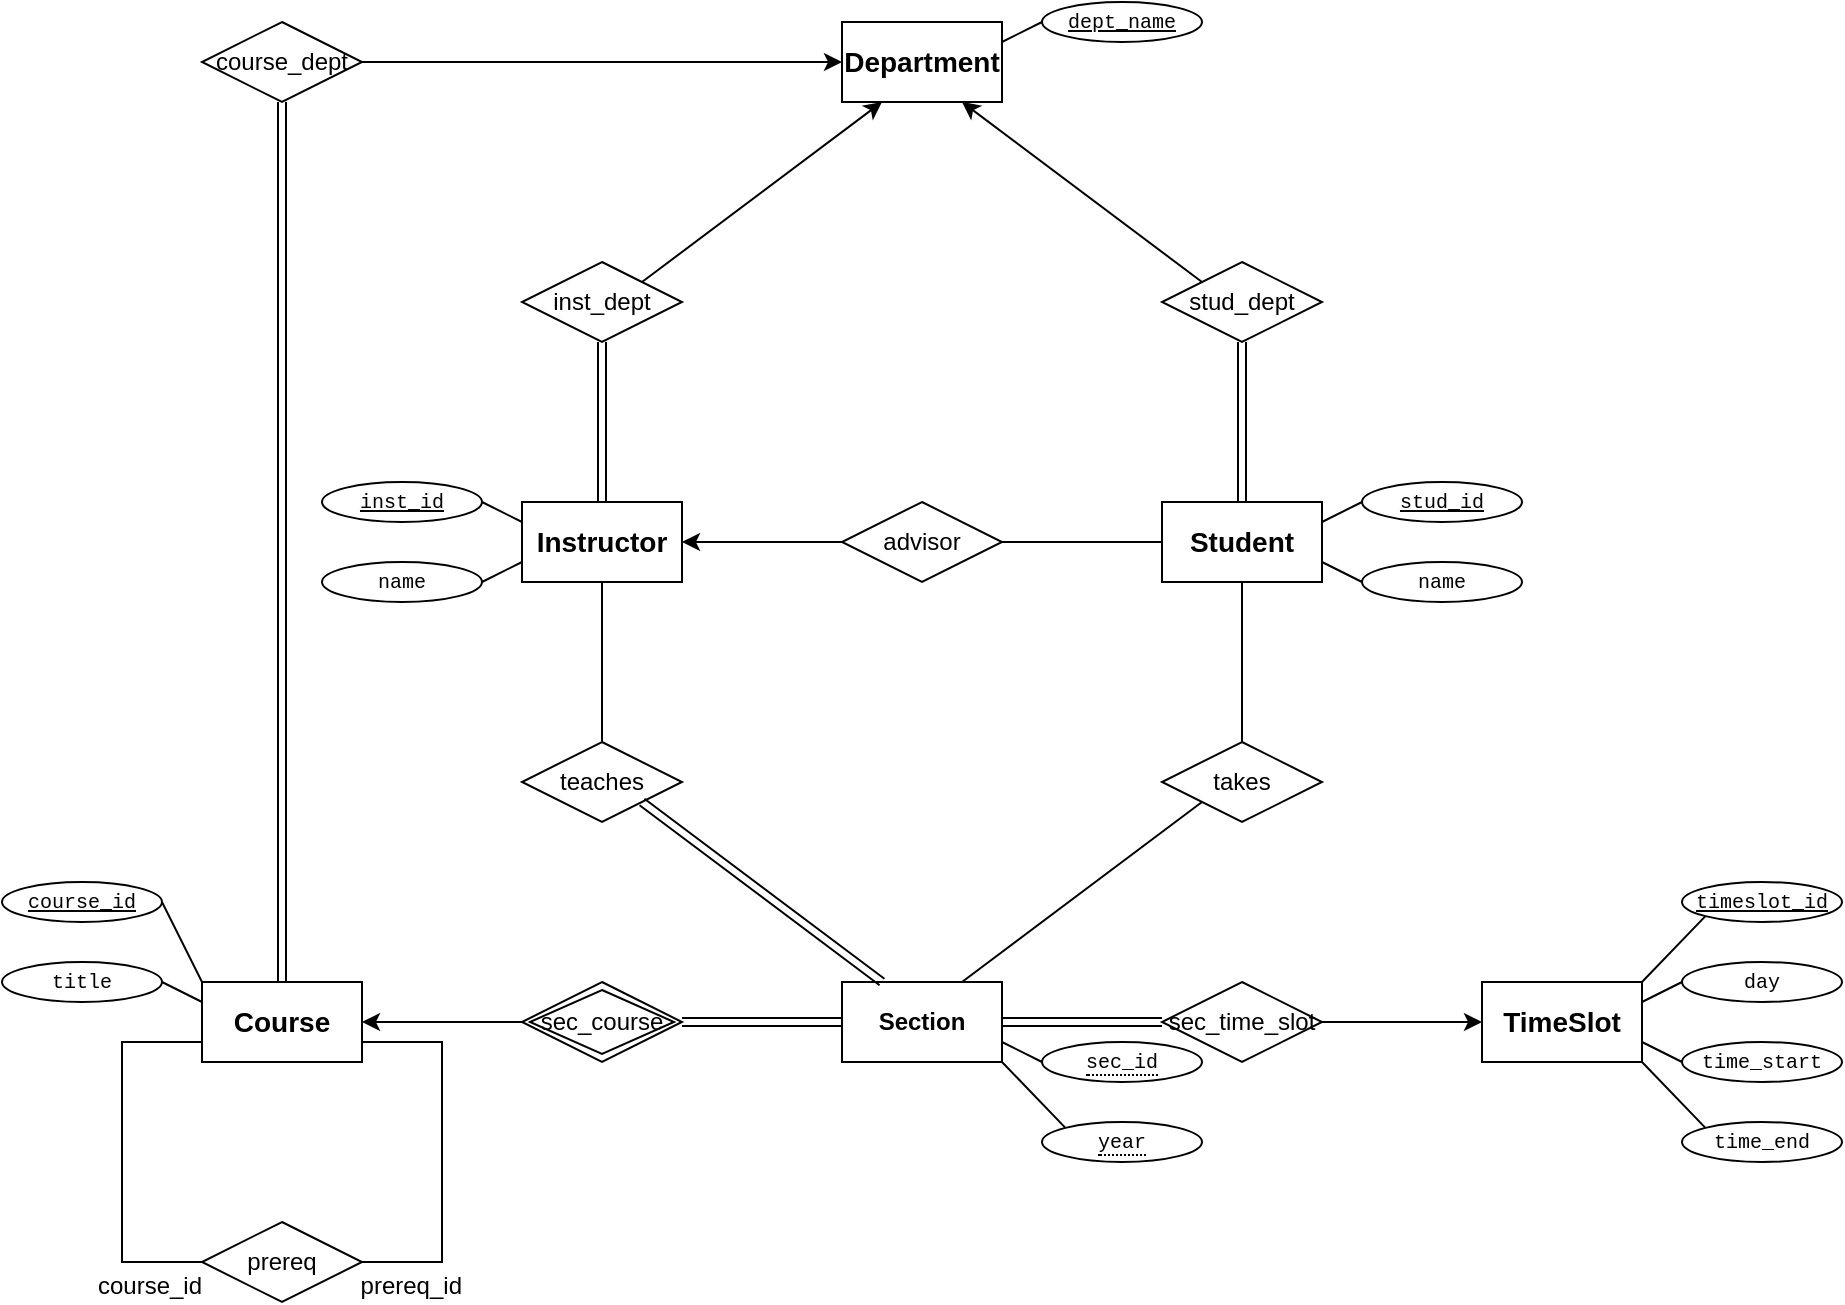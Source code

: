<mxfile version="24.2.5" type="device" pages="2">
  <diagram id="R2lEEEUBdFMjLlhIrx00" name="Original">
    <mxGraphModel dx="1184" dy="637" grid="1" gridSize="10" guides="1" tooltips="1" connect="1" arrows="1" fold="1" page="1" pageScale="1" pageWidth="1000" pageHeight="730" math="0" shadow="0" extFonts="Permanent Marker^https://fonts.googleapis.com/css?family=Permanent+Marker">
      <root>
        <mxCell id="0" />
        <mxCell id="1" parent="0" />
        <mxCell id="d3ETOoY5Va-_R8JwKo2P-16" value="&lt;span style=&quot;border-bottom: 1px dotted; font-size: 10px;&quot;&gt;sec_id&lt;/span&gt;" style="ellipse;whiteSpace=wrap;html=1;align=center;fontSize=10;fontFamily=Courier New;" parent="1" vertex="1">
          <mxGeometry x="560" y="1290" width="80" height="20" as="geometry" />
        </mxCell>
        <mxCell id="d3ETOoY5Va-_R8JwKo2P-17" value="" style="endArrow=none;html=1;rounded=0;fontSize=12;exitX=0;exitY=0.5;exitDx=0;exitDy=0;entryX=1;entryY=0.75;entryDx=0;entryDy=0;" parent="1" source="d3ETOoY5Va-_R8JwKo2P-16" target="d3ETOoY5Va-_R8JwKo2P-23" edge="1">
          <mxGeometry relative="1" as="geometry">
            <mxPoint x="570.0" y="1510" as="sourcePoint" />
            <mxPoint x="529.92" y="1210" as="targetPoint" />
          </mxGeometry>
        </mxCell>
        <mxCell id="d3ETOoY5Va-_R8JwKo2P-22" value="&lt;span style=&quot;border-bottom: 1px dotted; font-size: 10px;&quot;&gt;year&lt;/span&gt;" style="ellipse;whiteSpace=wrap;html=1;align=center;fontSize=10;fontFamily=Courier New;" parent="1" vertex="1">
          <mxGeometry x="560" y="1330" width="80" height="20" as="geometry" />
        </mxCell>
        <mxCell id="6JZpZZCuit6Vz4-aYYs6-20" style="rounded=0;orthogonalLoop=1;jettySize=auto;html=1;exitX=0.75;exitY=0;exitDx=0;exitDy=0;entryX=0;entryY=1;entryDx=0;entryDy=0;endArrow=none;endFill=0;fontSize=12;" parent="1" source="d3ETOoY5Va-_R8JwKo2P-23" target="6JZpZZCuit6Vz4-aYYs6-18" edge="1">
          <mxGeometry relative="1" as="geometry" />
        </mxCell>
        <mxCell id="d3ETOoY5Va-_R8JwKo2P-23" value="Section" style="whiteSpace=wrap;html=1;align=center;fontSize=12;fontStyle=1" parent="1" vertex="1">
          <mxGeometry x="460" y="1260" width="80" height="40" as="geometry" />
        </mxCell>
        <mxCell id="d3ETOoY5Va-_R8JwKo2P-24" value="" style="endArrow=none;html=1;rounded=0;fontSize=12;exitX=0;exitY=0;exitDx=0;exitDy=0;entryX=1;entryY=1;entryDx=0;entryDy=0;" parent="1" source="d3ETOoY5Va-_R8JwKo2P-22" target="d3ETOoY5Va-_R8JwKo2P-23" edge="1">
          <mxGeometry relative="1" as="geometry">
            <mxPoint x="570.0" y="1270" as="sourcePoint" />
            <mxPoint x="590" y="1280" as="targetPoint" />
          </mxGeometry>
        </mxCell>
        <mxCell id="d3ETOoY5Va-_R8JwKo2P-30" value="prereq" style="shape=rhombus;perimeter=rhombusPerimeter;whiteSpace=wrap;html=1;align=center;fontSize=12;" parent="1" vertex="1">
          <mxGeometry x="140" y="1380" width="80" height="40" as="geometry" />
        </mxCell>
        <mxCell id="d3ETOoY5Va-_R8JwKo2P-37" value="" style="endArrow=none;html=1;rounded=0;fontSize=12;entryX=0;entryY=0.5;entryDx=0;entryDy=0;exitX=0;exitY=0.75;exitDx=0;exitDy=0;edgeStyle=orthogonalEdgeStyle;" parent="1" target="d3ETOoY5Va-_R8JwKo2P-30" edge="1">
          <mxGeometry relative="1" as="geometry">
            <mxPoint x="140" y="1290" as="sourcePoint" />
            <mxPoint x="250" y="1230" as="targetPoint" />
            <Array as="points">
              <mxPoint x="100" y="1290" />
              <mxPoint x="100" y="1400" />
            </Array>
          </mxGeometry>
        </mxCell>
        <mxCell id="d3ETOoY5Va-_R8JwKo2P-38" value="course_id" style="resizable=0;html=1;align=right;verticalAlign=bottom;fontSize=12;" parent="d3ETOoY5Va-_R8JwKo2P-37" connectable="0" vertex="1">
          <mxGeometry x="1" relative="1" as="geometry">
            <mxPoint y="20" as="offset" />
          </mxGeometry>
        </mxCell>
        <mxCell id="d3ETOoY5Va-_R8JwKo2P-39" value="" style="endArrow=none;html=1;rounded=0;fontSize=12;entryX=1;entryY=0.5;entryDx=0;entryDy=0;exitX=1;exitY=0.75;exitDx=0;exitDy=0;edgeStyle=orthogonalEdgeStyle;" parent="1" target="d3ETOoY5Va-_R8JwKo2P-30" edge="1">
          <mxGeometry relative="1" as="geometry">
            <mxPoint x="220" y="1290" as="sourcePoint" />
            <mxPoint x="150" y="1410" as="targetPoint" />
            <Array as="points">
              <mxPoint x="260" y="1290" />
              <mxPoint x="260" y="1400" />
            </Array>
          </mxGeometry>
        </mxCell>
        <mxCell id="d3ETOoY5Va-_R8JwKo2P-40" value="prereq_id" style="resizable=0;html=1;align=right;verticalAlign=bottom;fontSize=12;" parent="d3ETOoY5Va-_R8JwKo2P-39" connectable="0" vertex="1">
          <mxGeometry x="1" relative="1" as="geometry">
            <mxPoint x="50" y="20" as="offset" />
          </mxGeometry>
        </mxCell>
        <mxCell id="6JZpZZCuit6Vz4-aYYs6-3" value="Course" style="whiteSpace=wrap;html=1;align=center;fontSize=14;fontStyle=1" parent="1" vertex="1">
          <mxGeometry x="140" y="1260" width="80" height="40" as="geometry" />
        </mxCell>
        <mxCell id="6JZpZZCuit6Vz4-aYYs6-8" style="rounded=0;orthogonalLoop=1;jettySize=auto;html=1;exitX=0;exitY=0.5;exitDx=0;exitDy=0;entryX=1;entryY=0.5;entryDx=0;entryDy=0;fontSize=12;" parent="1" source="6JZpZZCuit6Vz4-aYYs6-4" target="6JZpZZCuit6Vz4-aYYs6-3" edge="1">
          <mxGeometry relative="1" as="geometry" />
        </mxCell>
        <mxCell id="6JZpZZCuit6Vz4-aYYs6-4" value="sec_course" style="shape=rhombus;double=1;perimeter=rhombusPerimeter;whiteSpace=wrap;html=1;align=center;fontSize=12;" parent="1" vertex="1">
          <mxGeometry x="300" y="1260" width="80" height="40" as="geometry" />
        </mxCell>
        <mxCell id="6JZpZZCuit6Vz4-aYYs6-5" value="title" style="ellipse;whiteSpace=wrap;html=1;align=center;fontSize=10;fontStyle=0;fontFamily=Courier New;" parent="1" vertex="1">
          <mxGeometry x="40" y="1250" width="80" height="20" as="geometry" />
        </mxCell>
        <mxCell id="6JZpZZCuit6Vz4-aYYs6-6" value="" style="endArrow=none;html=1;rounded=0;fontSize=12;entryX=0;entryY=0;entryDx=0;entryDy=0;exitX=1;exitY=0.5;exitDx=0;exitDy=0;" parent="1" source="6JZpZZCuit6Vz4-aYYs6-35" target="6JZpZZCuit6Vz4-aYYs6-3" edge="1">
          <mxGeometry relative="1" as="geometry">
            <mxPoint x="120" y="1220" as="sourcePoint" />
            <mxPoint x="550" y="1510" as="targetPoint" />
          </mxGeometry>
        </mxCell>
        <mxCell id="6JZpZZCuit6Vz4-aYYs6-7" value="" style="endArrow=none;html=1;rounded=0;fontSize=12;exitX=1;exitY=0.5;exitDx=0;exitDy=0;entryX=0;entryY=0.25;entryDx=0;entryDy=0;" parent="1" source="6JZpZZCuit6Vz4-aYYs6-5" target="6JZpZZCuit6Vz4-aYYs6-3" edge="1">
          <mxGeometry relative="1" as="geometry">
            <mxPoint x="110" y="1270" as="sourcePoint" />
            <mxPoint x="90" y="1290" as="targetPoint" />
          </mxGeometry>
        </mxCell>
        <mxCell id="6JZpZZCuit6Vz4-aYYs6-10" value="" style="shape=link;html=1;rounded=0;entryX=0;entryY=0.5;entryDx=0;entryDy=0;exitX=1;exitY=0.5;exitDx=0;exitDy=0;fontSize=12;" parent="1" source="6JZpZZCuit6Vz4-aYYs6-4" target="d3ETOoY5Va-_R8JwKo2P-23" edge="1">
          <mxGeometry relative="1" as="geometry">
            <mxPoint x="140" y="1360" as="sourcePoint" />
            <mxPoint x="300" y="1360" as="targetPoint" />
          </mxGeometry>
        </mxCell>
        <mxCell id="6JZpZZCuit6Vz4-aYYs6-13" value="TimeSlot" style="whiteSpace=wrap;html=1;align=center;fontSize=14;fontStyle=1" parent="1" vertex="1">
          <mxGeometry x="780" y="1260" width="80" height="40" as="geometry" />
        </mxCell>
        <mxCell id="6JZpZZCuit6Vz4-aYYs6-14" style="rounded=0;orthogonalLoop=1;jettySize=auto;html=1;entryX=0;entryY=0.5;entryDx=0;entryDy=0;exitX=1;exitY=0.5;exitDx=0;exitDy=0;fontSize=12;" parent="1" source="2vopGYQ856hvf5y36CU5-1" target="6JZpZZCuit6Vz4-aYYs6-13" edge="1">
          <mxGeometry relative="1" as="geometry">
            <mxPoint x="710" y="1250" as="sourcePoint" />
            <mxPoint x="750" y="1240" as="targetPoint" />
          </mxGeometry>
        </mxCell>
        <mxCell id="6JZpZZCuit6Vz4-aYYs6-16" value="" style="shape=link;html=1;rounded=0;entryX=1;entryY=0.5;entryDx=0;entryDy=0;exitX=0;exitY=0.5;exitDx=0;exitDy=0;fontSize=12;" parent="1" source="2vopGYQ856hvf5y36CU5-1" target="d3ETOoY5Va-_R8JwKo2P-23" edge="1">
          <mxGeometry relative="1" as="geometry">
            <mxPoint x="610" y="1240" as="sourcePoint" />
            <mxPoint x="750" y="1460" as="targetPoint" />
          </mxGeometry>
        </mxCell>
        <mxCell id="6JZpZZCuit6Vz4-aYYs6-17" value="teaches" style="shape=rhombus;perimeter=rhombusPerimeter;whiteSpace=wrap;html=1;align=center;fontSize=12;" parent="1" vertex="1">
          <mxGeometry x="300" y="1140" width="80" height="40" as="geometry" />
        </mxCell>
        <mxCell id="6JZpZZCuit6Vz4-aYYs6-18" value="takes" style="shape=rhombus;perimeter=rhombusPerimeter;whiteSpace=wrap;html=1;align=center;fontSize=12;" parent="1" vertex="1">
          <mxGeometry x="620" y="1140" width="80" height="40" as="geometry" />
        </mxCell>
        <mxCell id="6JZpZZCuit6Vz4-aYYs6-19" value="" style="shape=link;html=1;rounded=0;entryX=0.25;entryY=0;entryDx=0;entryDy=0;exitX=1;exitY=1;exitDx=0;exitDy=0;fontSize=12;" parent="1" source="6JZpZZCuit6Vz4-aYYs6-17" target="d3ETOoY5Va-_R8JwKo2P-23" edge="1">
          <mxGeometry relative="1" as="geometry">
            <mxPoint x="390" y="1290" as="sourcePoint" />
            <mxPoint x="470" y="1290" as="targetPoint" />
          </mxGeometry>
        </mxCell>
        <mxCell id="6JZpZZCuit6Vz4-aYYs6-21" value="Instructor" style="whiteSpace=wrap;html=1;align=center;fontSize=14;fontStyle=1" parent="1" vertex="1">
          <mxGeometry x="300" y="1020" width="80" height="40" as="geometry" />
        </mxCell>
        <mxCell id="6JZpZZCuit6Vz4-aYYs6-22" style="rounded=0;orthogonalLoop=1;jettySize=auto;html=1;exitX=0.5;exitY=0;exitDx=0;exitDy=0;entryX=0.5;entryY=1;entryDx=0;entryDy=0;endArrow=none;endFill=0;fontSize=12;" parent="1" source="6JZpZZCuit6Vz4-aYYs6-17" target="6JZpZZCuit6Vz4-aYYs6-21" edge="1">
          <mxGeometry relative="1" as="geometry">
            <mxPoint x="530" y="1270" as="sourcePoint" />
            <mxPoint x="650" y="1180" as="targetPoint" />
          </mxGeometry>
        </mxCell>
        <mxCell id="6JZpZZCuit6Vz4-aYYs6-59" style="rounded=0;orthogonalLoop=1;jettySize=auto;html=1;exitX=0;exitY=0.5;exitDx=0;exitDy=0;entryX=1;entryY=0.5;entryDx=0;entryDy=0;endArrow=none;endFill=0;fontSize=12;" parent="1" source="6JZpZZCuit6Vz4-aYYs6-23" target="6JZpZZCuit6Vz4-aYYs6-58" edge="1">
          <mxGeometry relative="1" as="geometry" />
        </mxCell>
        <mxCell id="6JZpZZCuit6Vz4-aYYs6-23" value="Student" style="whiteSpace=wrap;html=1;align=center;fontSize=14;fontStyle=1" parent="1" vertex="1">
          <mxGeometry x="620" y="1020" width="80" height="40" as="geometry" />
        </mxCell>
        <mxCell id="6JZpZZCuit6Vz4-aYYs6-24" style="rounded=0;orthogonalLoop=1;jettySize=auto;html=1;exitX=0.5;exitY=0;exitDx=0;exitDy=0;entryX=0.5;entryY=1;entryDx=0;entryDy=0;endArrow=none;endFill=0;fontSize=12;" parent="1" source="6JZpZZCuit6Vz4-aYYs6-18" target="6JZpZZCuit6Vz4-aYYs6-23" edge="1">
          <mxGeometry relative="1" as="geometry">
            <mxPoint x="350" y="1150" as="sourcePoint" />
            <mxPoint x="350" y="1070" as="targetPoint" />
          </mxGeometry>
        </mxCell>
        <mxCell id="6JZpZZCuit6Vz4-aYYs6-30" style="rounded=0;orthogonalLoop=1;jettySize=auto;html=1;exitX=1;exitY=0;exitDx=0;exitDy=0;entryX=0.25;entryY=1;entryDx=0;entryDy=0;fontSize=12;" parent="1" source="6JZpZZCuit6Vz4-aYYs6-25" target="6JZpZZCuit6Vz4-aYYs6-29" edge="1">
          <mxGeometry relative="1" as="geometry" />
        </mxCell>
        <mxCell id="6JZpZZCuit6Vz4-aYYs6-25" value="inst_dept" style="shape=rhombus;perimeter=rhombusPerimeter;whiteSpace=wrap;html=1;align=center;fontSize=12;" parent="1" vertex="1">
          <mxGeometry x="300" y="900" width="80" height="40" as="geometry" />
        </mxCell>
        <mxCell id="6JZpZZCuit6Vz4-aYYs6-26" value="" style="shape=link;html=1;rounded=0;entryX=0.5;entryY=0;entryDx=0;entryDy=0;exitX=0.5;exitY=1;exitDx=0;exitDy=0;fontSize=12;" parent="1" source="6JZpZZCuit6Vz4-aYYs6-25" target="6JZpZZCuit6Vz4-aYYs6-21" edge="1">
          <mxGeometry relative="1" as="geometry">
            <mxPoint x="370" y="1180" as="sourcePoint" />
            <mxPoint x="490" y="1270" as="targetPoint" />
          </mxGeometry>
        </mxCell>
        <mxCell id="6JZpZZCuit6Vz4-aYYs6-31" style="rounded=0;orthogonalLoop=1;jettySize=auto;html=1;exitX=0;exitY=0;exitDx=0;exitDy=0;entryX=0.75;entryY=1;entryDx=0;entryDy=0;fontSize=12;" parent="1" source="6JZpZZCuit6Vz4-aYYs6-27" target="6JZpZZCuit6Vz4-aYYs6-29" edge="1">
          <mxGeometry relative="1" as="geometry" />
        </mxCell>
        <mxCell id="6JZpZZCuit6Vz4-aYYs6-27" value="stud_dept" style="shape=rhombus;perimeter=rhombusPerimeter;whiteSpace=wrap;html=1;align=center;fontSize=12;" parent="1" vertex="1">
          <mxGeometry x="620" y="900" width="80" height="40" as="geometry" />
        </mxCell>
        <mxCell id="6JZpZZCuit6Vz4-aYYs6-28" value="" style="shape=link;html=1;rounded=0;entryX=0.5;entryY=0;entryDx=0;entryDy=0;exitX=0.5;exitY=1;exitDx=0;exitDy=0;fontSize=12;" parent="1" source="6JZpZZCuit6Vz4-aYYs6-27" target="6JZpZZCuit6Vz4-aYYs6-23" edge="1">
          <mxGeometry relative="1" as="geometry">
            <mxPoint x="350" y="950" as="sourcePoint" />
            <mxPoint x="350" y="1030" as="targetPoint" />
          </mxGeometry>
        </mxCell>
        <mxCell id="6JZpZZCuit6Vz4-aYYs6-29" value="Department" style="whiteSpace=wrap;html=1;align=center;fontSize=14;fontStyle=1" parent="1" vertex="1">
          <mxGeometry x="460" y="780" width="80" height="40" as="geometry" />
        </mxCell>
        <mxCell id="6JZpZZCuit6Vz4-aYYs6-33" style="rounded=0;orthogonalLoop=1;jettySize=auto;html=1;exitX=1;exitY=0.5;exitDx=0;exitDy=0;entryX=0;entryY=0.5;entryDx=0;entryDy=0;fontSize=12;" parent="1" source="6JZpZZCuit6Vz4-aYYs6-32" target="6JZpZZCuit6Vz4-aYYs6-29" edge="1">
          <mxGeometry relative="1" as="geometry" />
        </mxCell>
        <mxCell id="6JZpZZCuit6Vz4-aYYs6-32" value="course_dept" style="shape=rhombus;perimeter=rhombusPerimeter;whiteSpace=wrap;html=1;align=center;fontSize=12;" parent="1" vertex="1">
          <mxGeometry x="140" y="780" width="80" height="40" as="geometry" />
        </mxCell>
        <mxCell id="6JZpZZCuit6Vz4-aYYs6-34" value="" style="shape=link;html=1;rounded=0;entryX=0.5;entryY=0;entryDx=0;entryDy=0;exitX=0.5;exitY=1;exitDx=0;exitDy=0;fontSize=12;" parent="1" source="6JZpZZCuit6Vz4-aYYs6-32" target="6JZpZZCuit6Vz4-aYYs6-3" edge="1">
          <mxGeometry relative="1" as="geometry">
            <mxPoint x="350" y="950" as="sourcePoint" />
            <mxPoint x="350" y="1030" as="targetPoint" />
          </mxGeometry>
        </mxCell>
        <mxCell id="6JZpZZCuit6Vz4-aYYs6-35" value="course_id" style="ellipse;whiteSpace=wrap;html=1;align=center;fontStyle=4;fontSize=10;fontFamily=Courier New;" parent="1" vertex="1">
          <mxGeometry x="40" y="1210" width="80" height="20" as="geometry" />
        </mxCell>
        <mxCell id="6JZpZZCuit6Vz4-aYYs6-36" value="dept_name" style="ellipse;whiteSpace=wrap;html=1;align=center;fontStyle=4;fontSize=10;fontFamily=Courier New;" parent="1" vertex="1">
          <mxGeometry x="560" y="770" width="80" height="20" as="geometry" />
        </mxCell>
        <mxCell id="6JZpZZCuit6Vz4-aYYs6-38" value="" style="endArrow=none;html=1;rounded=0;fontSize=12;exitX=0;exitY=0.5;exitDx=0;exitDy=0;entryX=1;entryY=0.25;entryDx=0;entryDy=0;" parent="1" source="6JZpZZCuit6Vz4-aYYs6-36" target="6JZpZZCuit6Vz4-aYYs6-29" edge="1">
          <mxGeometry relative="1" as="geometry">
            <mxPoint x="439" y="1343" as="sourcePoint" />
            <mxPoint x="470" y="1310" as="targetPoint" />
          </mxGeometry>
        </mxCell>
        <mxCell id="6JZpZZCuit6Vz4-aYYs6-39" value="inst_id" style="ellipse;whiteSpace=wrap;html=1;align=center;fontStyle=4;fontSize=10;fontFamily=Courier New;" parent="1" vertex="1">
          <mxGeometry x="200" y="1010" width="80" height="20" as="geometry" />
        </mxCell>
        <mxCell id="6JZpZZCuit6Vz4-aYYs6-40" value="" style="endArrow=none;html=1;rounded=0;fontSize=12;exitX=1;exitY=0.5;exitDx=0;exitDy=0;entryX=0;entryY=0.25;entryDx=0;entryDy=0;" parent="1" source="6JZpZZCuit6Vz4-aYYs6-39" target="6JZpZZCuit6Vz4-aYYs6-21" edge="1">
          <mxGeometry relative="1" as="geometry">
            <mxPoint x="570" y="790" as="sourcePoint" />
            <mxPoint x="550" y="800" as="targetPoint" />
          </mxGeometry>
        </mxCell>
        <mxCell id="6JZpZZCuit6Vz4-aYYs6-41" value="stud_id" style="ellipse;whiteSpace=wrap;html=1;align=center;fontStyle=4;fontSize=10;fontFamily=Courier New;" parent="1" vertex="1">
          <mxGeometry x="720" y="1010" width="80" height="20" as="geometry" />
        </mxCell>
        <mxCell id="6JZpZZCuit6Vz4-aYYs6-42" value="" style="endArrow=none;html=1;rounded=0;fontSize=12;exitX=0;exitY=0.5;exitDx=0;exitDy=0;entryX=1;entryY=0.25;entryDx=0;entryDy=0;" parent="1" source="6JZpZZCuit6Vz4-aYYs6-41" target="6JZpZZCuit6Vz4-aYYs6-23" edge="1">
          <mxGeometry relative="1" as="geometry">
            <mxPoint x="890" y="790" as="sourcePoint" />
            <mxPoint x="720" y="1060" as="targetPoint" />
          </mxGeometry>
        </mxCell>
        <mxCell id="6JZpZZCuit6Vz4-aYYs6-43" value="name" style="ellipse;whiteSpace=wrap;html=1;align=center;fontSize=10;fontStyle=0;fontFamily=Courier New;" parent="1" vertex="1">
          <mxGeometry x="200" y="1050" width="80" height="20" as="geometry" />
        </mxCell>
        <mxCell id="6JZpZZCuit6Vz4-aYYs6-44" value="" style="endArrow=none;html=1;rounded=0;fontSize=12;exitX=1;exitY=0.5;exitDx=0;exitDy=0;entryX=0;entryY=0.75;entryDx=0;entryDy=0;" parent="1" source="6JZpZZCuit6Vz4-aYYs6-43" target="6JZpZZCuit6Vz4-aYYs6-21" edge="1">
          <mxGeometry relative="1" as="geometry">
            <mxPoint x="410" y="1030" as="sourcePoint" />
            <mxPoint x="390" y="1040" as="targetPoint" />
          </mxGeometry>
        </mxCell>
        <mxCell id="6JZpZZCuit6Vz4-aYYs6-45" value="name" style="ellipse;whiteSpace=wrap;html=1;align=center;fontSize=10;fontStyle=0;fontFamily=Courier New;" parent="1" vertex="1">
          <mxGeometry x="720" y="1050" width="80" height="20" as="geometry" />
        </mxCell>
        <mxCell id="6JZpZZCuit6Vz4-aYYs6-46" value="" style="endArrow=none;html=1;rounded=0;fontSize=12;exitX=0;exitY=0.5;exitDx=0;exitDy=0;entryX=1;entryY=0.75;entryDx=0;entryDy=0;" parent="1" source="6JZpZZCuit6Vz4-aYYs6-45" target="6JZpZZCuit6Vz4-aYYs6-23" edge="1">
          <mxGeometry relative="1" as="geometry">
            <mxPoint x="730" y="1030" as="sourcePoint" />
            <mxPoint x="720" y="1040" as="targetPoint" />
          </mxGeometry>
        </mxCell>
        <mxCell id="6JZpZZCuit6Vz4-aYYs6-47" value="timeslot_id" style="ellipse;whiteSpace=wrap;html=1;align=center;fontStyle=4;fontSize=10;fontFamily=Courier New;" parent="1" vertex="1">
          <mxGeometry x="880" y="1210" width="80" height="20" as="geometry" />
        </mxCell>
        <mxCell id="6JZpZZCuit6Vz4-aYYs6-48" value="day" style="ellipse;whiteSpace=wrap;html=1;align=center;fontSize=10;fontStyle=0;fontFamily=Courier New;" parent="1" vertex="1">
          <mxGeometry x="880" y="1250" width="80" height="20" as="geometry" />
        </mxCell>
        <mxCell id="6JZpZZCuit6Vz4-aYYs6-49" value="time_start" style="ellipse;whiteSpace=wrap;html=1;align=center;fontSize=10;fontStyle=0;fontFamily=Courier New;" parent="1" vertex="1">
          <mxGeometry x="880" y="1290" width="80" height="20" as="geometry" />
        </mxCell>
        <mxCell id="6JZpZZCuit6Vz4-aYYs6-50" value="time_end" style="ellipse;whiteSpace=wrap;html=1;align=center;fontSize=10;fontStyle=0;fontFamily=Courier New;" parent="1" vertex="1">
          <mxGeometry x="880" y="1330" width="80" height="20" as="geometry" />
        </mxCell>
        <mxCell id="6JZpZZCuit6Vz4-aYYs6-51" value="" style="endArrow=none;html=1;rounded=0;fontSize=12;exitX=0;exitY=1;exitDx=0;exitDy=0;entryX=1;entryY=0;entryDx=0;entryDy=0;" parent="1" source="6JZpZZCuit6Vz4-aYYs6-47" target="6JZpZZCuit6Vz4-aYYs6-13" edge="1">
          <mxGeometry relative="1" as="geometry">
            <mxPoint x="581" y="1343" as="sourcePoint" />
            <mxPoint x="550" y="1310" as="targetPoint" />
          </mxGeometry>
        </mxCell>
        <mxCell id="6JZpZZCuit6Vz4-aYYs6-52" value="" style="endArrow=none;html=1;rounded=0;fontSize=12;exitX=0;exitY=0.5;exitDx=0;exitDy=0;entryX=1;entryY=0.25;entryDx=0;entryDy=0;" parent="1" source="6JZpZZCuit6Vz4-aYYs6-48" target="6JZpZZCuit6Vz4-aYYs6-13" edge="1">
          <mxGeometry relative="1" as="geometry">
            <mxPoint x="901" y="1237" as="sourcePoint" />
            <mxPoint x="870" y="1270" as="targetPoint" />
          </mxGeometry>
        </mxCell>
        <mxCell id="6JZpZZCuit6Vz4-aYYs6-53" value="" style="endArrow=none;html=1;rounded=0;fontSize=12;exitX=0;exitY=0.5;exitDx=0;exitDy=0;entryX=1;entryY=0.75;entryDx=0;entryDy=0;" parent="1" source="6JZpZZCuit6Vz4-aYYs6-49" target="6JZpZZCuit6Vz4-aYYs6-13" edge="1">
          <mxGeometry relative="1" as="geometry">
            <mxPoint x="890" y="1270" as="sourcePoint" />
            <mxPoint x="870" y="1280" as="targetPoint" />
          </mxGeometry>
        </mxCell>
        <mxCell id="6JZpZZCuit6Vz4-aYYs6-54" value="" style="endArrow=none;html=1;rounded=0;fontSize=12;exitX=0;exitY=0;exitDx=0;exitDy=0;entryX=1;entryY=1;entryDx=0;entryDy=0;" parent="1" source="6JZpZZCuit6Vz4-aYYs6-50" target="6JZpZZCuit6Vz4-aYYs6-13" edge="1">
          <mxGeometry relative="1" as="geometry">
            <mxPoint x="890" y="1310" as="sourcePoint" />
            <mxPoint x="870" y="1300" as="targetPoint" />
          </mxGeometry>
        </mxCell>
        <mxCell id="6JZpZZCuit6Vz4-aYYs6-60" style="edgeStyle=orthogonalEdgeStyle;rounded=0;orthogonalLoop=1;jettySize=auto;html=1;exitX=0;exitY=0.5;exitDx=0;exitDy=0;entryX=1;entryY=0.5;entryDx=0;entryDy=0;fontSize=12;" parent="1" source="6JZpZZCuit6Vz4-aYYs6-58" target="6JZpZZCuit6Vz4-aYYs6-21" edge="1">
          <mxGeometry relative="1" as="geometry" />
        </mxCell>
        <mxCell id="6JZpZZCuit6Vz4-aYYs6-58" value="advisor" style="shape=rhombus;perimeter=rhombusPerimeter;whiteSpace=wrap;html=1;align=center;fontSize=12;" parent="1" vertex="1">
          <mxGeometry x="460" y="1020" width="80" height="40" as="geometry" />
        </mxCell>
        <mxCell id="2vopGYQ856hvf5y36CU5-1" value="sec_time_slot" style="shape=rhombus;perimeter=rhombusPerimeter;whiteSpace=wrap;html=1;align=center;fontSize=12;" parent="1" vertex="1">
          <mxGeometry x="620" y="1260" width="80" height="40" as="geometry" />
        </mxCell>
      </root>
    </mxGraphModel>
  </diagram>
  <diagram name="Modified" id="MTP-_TF93wikmBIvPL7g">
    <mxGraphModel dx="1006" dy="542" grid="1" gridSize="10" guides="1" tooltips="1" connect="1" arrows="1" fold="1" page="1" pageScale="1" pageWidth="1000" pageHeight="620" math="0" shadow="0" extFonts="Permanent Marker^https://fonts.googleapis.com/css?family=Permanent+Marker">
      <root>
        <mxCell id="PxqBR-X3w9MYEokS6mY7-0" />
        <mxCell id="PxqBR-X3w9MYEokS6mY7-1" parent="PxqBR-X3w9MYEokS6mY7-0" />
        <mxCell id="PxqBR-X3w9MYEokS6mY7-5" style="rounded=0;orthogonalLoop=1;jettySize=auto;html=1;exitX=0.5;exitY=0;exitDx=0;exitDy=0;entryX=0.5;entryY=1;entryDx=0;entryDy=0;endArrow=none;endFill=0;fontSize=12;" parent="PxqBR-X3w9MYEokS6mY7-1" source="PxqBR-X3w9MYEokS6mY7-13" edge="1">
          <mxGeometry relative="1" as="geometry">
            <mxPoint x="530" y="910" as="sourcePoint" />
            <mxPoint x="500" y="830" as="targetPoint" />
          </mxGeometry>
        </mxCell>
        <mxCell id="PxqBR-X3w9MYEokS6mY7-13" value="Course" style="whiteSpace=wrap;html=1;align=center;fontSize=14;fontStyle=1" parent="PxqBR-X3w9MYEokS6mY7-1" vertex="1">
          <mxGeometry x="460" y="910" width="80" height="40" as="geometry" />
        </mxCell>
        <mxCell id="PxqBR-X3w9MYEokS6mY7-17" value="" style="endArrow=none;html=1;rounded=0;fontSize=12;exitX=1;exitY=0.5;exitDx=0;exitDy=0;entryX=0;entryY=0.75;entryDx=0;entryDy=0;" parent="PxqBR-X3w9MYEokS6mY7-1" source="PxqBR-X3w9MYEokS6mY7-41" target="PxqBR-X3w9MYEokS6mY7-13" edge="1">
          <mxGeometry relative="1" as="geometry">
            <mxPoint x="130" y="870" as="sourcePoint" />
            <mxPoint x="430" y="930" as="targetPoint" />
          </mxGeometry>
        </mxCell>
        <mxCell id="PxqBR-X3w9MYEokS6mY7-18" value="" style="endArrow=none;html=1;rounded=0;fontSize=12;exitX=1;exitY=0;exitDx=0;exitDy=0;entryX=0;entryY=1;entryDx=0;entryDy=0;" parent="PxqBR-X3w9MYEokS6mY7-1" source="HmsUcj25OPBLy6b24P5d-0" target="PxqBR-X3w9MYEokS6mY7-13" edge="1">
          <mxGeometry relative="1" as="geometry">
            <mxPoint x="428.284" y="982.929" as="sourcePoint" />
            <mxPoint x="100" y="940" as="targetPoint" />
          </mxGeometry>
        </mxCell>
        <mxCell id="PxqBR-X3w9MYEokS6mY7-20" value="TimeSlot" style="whiteSpace=wrap;html=1;align=center;fontSize=14;fontStyle=1" parent="PxqBR-X3w9MYEokS6mY7-1" vertex="1">
          <mxGeometry x="780" y="910" width="80" height="40" as="geometry" />
        </mxCell>
        <mxCell id="PxqBR-X3w9MYEokS6mY7-21" style="rounded=0;orthogonalLoop=1;jettySize=auto;html=1;entryX=0;entryY=0.5;entryDx=0;entryDy=0;exitX=1;exitY=0.5;exitDx=0;exitDy=0;fontSize=12;" parent="PxqBR-X3w9MYEokS6mY7-1" source="PxqBR-X3w9MYEokS6mY7-62" target="PxqBR-X3w9MYEokS6mY7-20" edge="1">
          <mxGeometry relative="1" as="geometry">
            <mxPoint x="720" y="900" as="sourcePoint" />
            <mxPoint x="760" y="890" as="targetPoint" />
          </mxGeometry>
        </mxCell>
        <mxCell id="PxqBR-X3w9MYEokS6mY7-26" value="Convenor" style="whiteSpace=wrap;html=1;align=center;fontSize=14;fontStyle=1" parent="PxqBR-X3w9MYEokS6mY7-1" vertex="1">
          <mxGeometry x="460" y="1150" width="80" height="40" as="geometry" />
        </mxCell>
        <mxCell id="PxqBR-X3w9MYEokS6mY7-28" style="rounded=0;orthogonalLoop=1;jettySize=auto;html=1;exitX=0.5;exitY=1;exitDx=0;exitDy=0;entryX=0.5;entryY=0;entryDx=0;entryDy=0;endArrow=none;endFill=0;fontSize=12;" parent="PxqBR-X3w9MYEokS6mY7-1" source="PxqBR-X3w9MYEokS6mY7-13" target="PxqBR-X3w9MYEokS6mY7-61" edge="1">
          <mxGeometry relative="1" as="geometry" />
        </mxCell>
        <mxCell id="PxqBR-X3w9MYEokS6mY7-29" value="Student" style="whiteSpace=wrap;html=1;align=center;fontSize=14;fontStyle=1" parent="PxqBR-X3w9MYEokS6mY7-1" vertex="1">
          <mxGeometry x="460" y="670" width="80" height="40" as="geometry" />
        </mxCell>
        <mxCell id="PxqBR-X3w9MYEokS6mY7-30" style="rounded=0;orthogonalLoop=1;jettySize=auto;html=1;exitX=0.5;exitY=0;exitDx=0;exitDy=0;entryX=0.5;entryY=1;entryDx=0;entryDy=0;endArrow=none;endFill=0;fontSize=12;" parent="PxqBR-X3w9MYEokS6mY7-1" target="PxqBR-X3w9MYEokS6mY7-29" edge="1">
          <mxGeometry relative="1" as="geometry">
            <mxPoint x="500" y="790" as="sourcePoint" />
            <mxPoint x="190" y="720" as="targetPoint" />
          </mxGeometry>
        </mxCell>
        <mxCell id="PxqBR-X3w9MYEokS6mY7-34" style="rounded=0;orthogonalLoop=1;jettySize=auto;html=1;exitX=0.5;exitY=1;exitDx=0;exitDy=0;entryX=0.5;entryY=0;entryDx=0;entryDy=0;fontSize=12;" parent="PxqBR-X3w9MYEokS6mY7-1" source="PxqBR-X3w9MYEokS6mY7-35" target="PxqBR-X3w9MYEokS6mY7-37" edge="1">
          <mxGeometry relative="1" as="geometry" />
        </mxCell>
        <mxCell id="PxqBR-X3w9MYEokS6mY7-35" value="Majors" style="shape=rhombus;perimeter=rhombusPerimeter;whiteSpace=wrap;html=1;align=center;fontSize=12;" parent="PxqBR-X3w9MYEokS6mY7-1" vertex="1">
          <mxGeometry x="140" y="670" width="80" height="40" as="geometry" />
        </mxCell>
        <mxCell id="PxqBR-X3w9MYEokS6mY7-36" value="" style="shape=link;html=1;rounded=0;exitX=1;exitY=0.5;exitDx=0;exitDy=0;entryX=0;entryY=0.5;entryDx=0;entryDy=0;fontSize=12;" parent="PxqBR-X3w9MYEokS6mY7-1" source="PxqBR-X3w9MYEokS6mY7-35" target="PxqBR-X3w9MYEokS6mY7-29" edge="1">
          <mxGeometry relative="1" as="geometry">
            <mxPoint x="190" y="600" as="sourcePoint" />
            <mxPoint x="500" y="630" as="targetPoint" />
          </mxGeometry>
        </mxCell>
        <mxCell id="PxqBR-X3w9MYEokS6mY7-37" value="Department" style="whiteSpace=wrap;html=1;align=center;fontSize=14;fontStyle=1" parent="PxqBR-X3w9MYEokS6mY7-1" vertex="1">
          <mxGeometry x="140" y="910" width="80" height="40" as="geometry" />
        </mxCell>
        <mxCell id="PxqBR-X3w9MYEokS6mY7-38" style="rounded=0;orthogonalLoop=1;jettySize=auto;html=1;exitX=0;exitY=0.5;exitDx=0;exitDy=0;entryX=1;entryY=0.5;entryDx=0;entryDy=0;fontSize=12;" parent="PxqBR-X3w9MYEokS6mY7-1" source="PxqBR-X3w9MYEokS6mY7-39" target="PxqBR-X3w9MYEokS6mY7-37" edge="1">
          <mxGeometry relative="1" as="geometry" />
        </mxCell>
        <mxCell id="PxqBR-X3w9MYEokS6mY7-39" value="Managed" style="shape=rhombus;perimeter=rhombusPerimeter;whiteSpace=wrap;html=1;align=center;fontSize=12;" parent="PxqBR-X3w9MYEokS6mY7-1" vertex="1">
          <mxGeometry x="300" y="910" width="80" height="40" as="geometry" />
        </mxCell>
        <mxCell id="PxqBR-X3w9MYEokS6mY7-40" value="" style="shape=link;html=1;rounded=0;entryX=0;entryY=0.5;entryDx=0;entryDy=0;exitX=1;exitY=0.5;exitDx=0;exitDy=0;fontSize=12;" parent="PxqBR-X3w9MYEokS6mY7-1" source="PxqBR-X3w9MYEokS6mY7-39" target="PxqBR-X3w9MYEokS6mY7-13" edge="1">
          <mxGeometry relative="1" as="geometry">
            <mxPoint x="360" y="600" as="sourcePoint" />
            <mxPoint x="360" y="680" as="targetPoint" />
          </mxGeometry>
        </mxCell>
        <mxCell id="PxqBR-X3w9MYEokS6mY7-41" value="course_id" style="ellipse;whiteSpace=wrap;html=1;align=center;fontStyle=4;fontSize=10;fontFamily=Courier New;" parent="PxqBR-X3w9MYEokS6mY7-1" vertex="1">
          <mxGeometry x="360" y="940" width="80" height="20" as="geometry" />
        </mxCell>
        <mxCell id="PxqBR-X3w9MYEokS6mY7-42" value="dept_name" style="ellipse;whiteSpace=wrap;html=1;align=center;fontStyle=4;fontSize=10;fontFamily=Courier New;" parent="PxqBR-X3w9MYEokS6mY7-1" vertex="1">
          <mxGeometry x="40" y="940" width="80" height="20" as="geometry" />
        </mxCell>
        <mxCell id="PxqBR-X3w9MYEokS6mY7-43" value="" style="endArrow=none;html=1;rounded=0;fontSize=12;exitX=1;exitY=0.5;exitDx=0;exitDy=0;entryX=0;entryY=0.75;entryDx=0;entryDy=0;" parent="PxqBR-X3w9MYEokS6mY7-1" source="PxqBR-X3w9MYEokS6mY7-42" target="PxqBR-X3w9MYEokS6mY7-37" edge="1">
          <mxGeometry relative="1" as="geometry">
            <mxPoint x="110" y="640" as="sourcePoint" />
            <mxPoint x="160" y="990" as="targetPoint" />
          </mxGeometry>
        </mxCell>
        <mxCell id="PxqBR-X3w9MYEokS6mY7-44" value="conv_id" style="ellipse;whiteSpace=wrap;html=1;align=center;fontStyle=4;fontSize=10;fontFamily=Courier New;" parent="PxqBR-X3w9MYEokS6mY7-1" vertex="1">
          <mxGeometry x="560" y="1140" width="80" height="20" as="geometry" />
        </mxCell>
        <mxCell id="PxqBR-X3w9MYEokS6mY7-45" value="" style="endArrow=none;html=1;rounded=0;fontSize=12;exitX=0;exitY=0.5;exitDx=0;exitDy=0;entryX=1;entryY=0.25;entryDx=0;entryDy=0;" parent="PxqBR-X3w9MYEokS6mY7-1" source="PxqBR-X3w9MYEokS6mY7-44" target="PxqBR-X3w9MYEokS6mY7-26" edge="1">
          <mxGeometry relative="1" as="geometry">
            <mxPoint x="80" y="1060" as="sourcePoint" />
            <mxPoint x="60" y="1070" as="targetPoint" />
          </mxGeometry>
        </mxCell>
        <mxCell id="PxqBR-X3w9MYEokS6mY7-46" value="stud_id" style="ellipse;whiteSpace=wrap;html=1;align=center;fontStyle=4;fontSize=10;fontFamily=Courier New;" parent="PxqBR-X3w9MYEokS6mY7-1" vertex="1">
          <mxGeometry x="560" y="660" width="80" height="20" as="geometry" />
        </mxCell>
        <mxCell id="PxqBR-X3w9MYEokS6mY7-47" value="" style="endArrow=none;html=1;rounded=0;fontSize=12;exitX=0;exitY=0.5;exitDx=0;exitDy=0;entryX=1;entryY=0.25;entryDx=0;entryDy=0;" parent="PxqBR-X3w9MYEokS6mY7-1" source="PxqBR-X3w9MYEokS6mY7-46" target="PxqBR-X3w9MYEokS6mY7-29" edge="1">
          <mxGeometry relative="1" as="geometry">
            <mxPoint x="730" y="440" as="sourcePoint" />
            <mxPoint x="440" y="690" as="targetPoint" />
          </mxGeometry>
        </mxCell>
        <mxCell id="PxqBR-X3w9MYEokS6mY7-48" value="name" style="ellipse;whiteSpace=wrap;html=1;align=center;fontSize=10;fontStyle=0;fontFamily=Courier New;" parent="PxqBR-X3w9MYEokS6mY7-1" vertex="1">
          <mxGeometry x="560" y="1180" width="80" height="20" as="geometry" />
        </mxCell>
        <mxCell id="PxqBR-X3w9MYEokS6mY7-49" value="" style="endArrow=none;html=1;rounded=0;fontSize=12;exitX=0;exitY=0.5;exitDx=0;exitDy=0;entryX=1;entryY=0.75;entryDx=0;entryDy=0;" parent="PxqBR-X3w9MYEokS6mY7-1" source="PxqBR-X3w9MYEokS6mY7-48" target="PxqBR-X3w9MYEokS6mY7-26" edge="1">
          <mxGeometry relative="1" as="geometry">
            <mxPoint x="-80" y="1300" as="sourcePoint" />
            <mxPoint x="-100" y="1310" as="targetPoint" />
          </mxGeometry>
        </mxCell>
        <mxCell id="PxqBR-X3w9MYEokS6mY7-50" value="name" style="ellipse;whiteSpace=wrap;html=1;align=center;fontSize=10;fontStyle=0;fontFamily=Courier New;" parent="PxqBR-X3w9MYEokS6mY7-1" vertex="1">
          <mxGeometry x="560" y="700" width="80" height="20" as="geometry" />
        </mxCell>
        <mxCell id="PxqBR-X3w9MYEokS6mY7-51" value="" style="endArrow=none;html=1;rounded=0;fontSize=12;entryX=1;entryY=0.75;entryDx=0;entryDy=0;exitX=0;exitY=0.5;exitDx=0;exitDy=0;" parent="PxqBR-X3w9MYEokS6mY7-1" source="PxqBR-X3w9MYEokS6mY7-50" target="PxqBR-X3w9MYEokS6mY7-29" edge="1">
          <mxGeometry relative="1" as="geometry">
            <mxPoint x="460" y="740" as="sourcePoint" />
            <mxPoint x="560" y="690" as="targetPoint" />
          </mxGeometry>
        </mxCell>
        <mxCell id="PxqBR-X3w9MYEokS6mY7-52" value="timeslot_id" style="ellipse;whiteSpace=wrap;html=1;align=center;fontStyle=4;fontSize=10;fontFamily=Courier New;" parent="PxqBR-X3w9MYEokS6mY7-1" vertex="1">
          <mxGeometry x="880" y="860" width="80" height="20" as="geometry" />
        </mxCell>
        <mxCell id="PxqBR-X3w9MYEokS6mY7-53" value="day" style="ellipse;whiteSpace=wrap;html=1;align=center;fontSize=10;fontStyle=0;fontFamily=Courier New;" parent="PxqBR-X3w9MYEokS6mY7-1" vertex="1">
          <mxGeometry x="880" y="900" width="80" height="20" as="geometry" />
        </mxCell>
        <mxCell id="PxqBR-X3w9MYEokS6mY7-54" value="time_start" style="ellipse;whiteSpace=wrap;html=1;align=center;fontSize=10;fontStyle=0;fontFamily=Courier New;" parent="PxqBR-X3w9MYEokS6mY7-1" vertex="1">
          <mxGeometry x="880" y="940" width="80" height="20" as="geometry" />
        </mxCell>
        <mxCell id="PxqBR-X3w9MYEokS6mY7-55" value="time_end" style="ellipse;whiteSpace=wrap;html=1;align=center;fontSize=10;fontStyle=0;fontFamily=Courier New;" parent="PxqBR-X3w9MYEokS6mY7-1" vertex="1">
          <mxGeometry x="880" y="980" width="80" height="20" as="geometry" />
        </mxCell>
        <mxCell id="PxqBR-X3w9MYEokS6mY7-56" value="" style="endArrow=none;html=1;rounded=0;fontSize=12;exitX=0;exitY=1;exitDx=0;exitDy=0;entryX=1;entryY=0;entryDx=0;entryDy=0;" parent="PxqBR-X3w9MYEokS6mY7-1" source="PxqBR-X3w9MYEokS6mY7-52" target="PxqBR-X3w9MYEokS6mY7-20" edge="1">
          <mxGeometry relative="1" as="geometry">
            <mxPoint x="581" y="993" as="sourcePoint" />
            <mxPoint x="550" y="960" as="targetPoint" />
          </mxGeometry>
        </mxCell>
        <mxCell id="PxqBR-X3w9MYEokS6mY7-57" value="" style="endArrow=none;html=1;rounded=0;fontSize=12;exitX=0;exitY=0.5;exitDx=0;exitDy=0;entryX=1;entryY=0.25;entryDx=0;entryDy=0;" parent="PxqBR-X3w9MYEokS6mY7-1" source="PxqBR-X3w9MYEokS6mY7-53" target="PxqBR-X3w9MYEokS6mY7-20" edge="1">
          <mxGeometry relative="1" as="geometry">
            <mxPoint x="901" y="887" as="sourcePoint" />
            <mxPoint x="870" y="920" as="targetPoint" />
          </mxGeometry>
        </mxCell>
        <mxCell id="PxqBR-X3w9MYEokS6mY7-58" value="" style="endArrow=none;html=1;rounded=0;fontSize=12;exitX=0;exitY=0.5;exitDx=0;exitDy=0;entryX=1;entryY=0.75;entryDx=0;entryDy=0;" parent="PxqBR-X3w9MYEokS6mY7-1" source="PxqBR-X3w9MYEokS6mY7-54" target="PxqBR-X3w9MYEokS6mY7-20" edge="1">
          <mxGeometry relative="1" as="geometry">
            <mxPoint x="890" y="920" as="sourcePoint" />
            <mxPoint x="870" y="930" as="targetPoint" />
          </mxGeometry>
        </mxCell>
        <mxCell id="PxqBR-X3w9MYEokS6mY7-59" value="" style="endArrow=none;html=1;rounded=0;fontSize=12;exitX=0;exitY=0;exitDx=0;exitDy=0;entryX=1;entryY=1;entryDx=0;entryDy=0;" parent="PxqBR-X3w9MYEokS6mY7-1" source="PxqBR-X3w9MYEokS6mY7-55" target="PxqBR-X3w9MYEokS6mY7-20" edge="1">
          <mxGeometry relative="1" as="geometry">
            <mxPoint x="890" y="960" as="sourcePoint" />
            <mxPoint x="870" y="950" as="targetPoint" />
          </mxGeometry>
        </mxCell>
        <mxCell id="PxqBR-X3w9MYEokS6mY7-60" style="rounded=0;orthogonalLoop=1;jettySize=auto;html=1;exitX=0.5;exitY=1;exitDx=0;exitDy=0;entryX=0.5;entryY=0;entryDx=0;entryDy=0;fontSize=12;" parent="PxqBR-X3w9MYEokS6mY7-1" source="PxqBR-X3w9MYEokS6mY7-61" target="PxqBR-X3w9MYEokS6mY7-26" edge="1">
          <mxGeometry relative="1" as="geometry">
            <mxPoint x="680" y="610" as="targetPoint" />
          </mxGeometry>
        </mxCell>
        <mxCell id="PxqBR-X3w9MYEokS6mY7-61" value="Convened" style="shape=rhombus;perimeter=rhombusPerimeter;whiteSpace=wrap;html=1;align=center;fontSize=12;" parent="PxqBR-X3w9MYEokS6mY7-1" vertex="1">
          <mxGeometry x="460" y="1030" width="80" height="40" as="geometry" />
        </mxCell>
        <mxCell id="PxqBR-X3w9MYEokS6mY7-62" value="Schedules" style="shape=rhombus;perimeter=rhombusPerimeter;whiteSpace=wrap;html=1;align=center;fontSize=12;" parent="PxqBR-X3w9MYEokS6mY7-1" vertex="1">
          <mxGeometry x="620" y="910" width="80" height="40" as="geometry" />
        </mxCell>
        <mxCell id="HmsUcj25OPBLy6b24P5d-0" value="year" style="ellipse;whiteSpace=wrap;html=1;align=center;fontSize=10;fontStyle=0;fontFamily=Courier New;" parent="PxqBR-X3w9MYEokS6mY7-1" vertex="1">
          <mxGeometry x="360" y="980" width="80" height="20" as="geometry" />
        </mxCell>
        <mxCell id="HmsUcj25OPBLy6b24P5d-3" value="" style="shape=link;html=1;rounded=0;entryX=1;entryY=0.5;entryDx=0;entryDy=0;exitX=0;exitY=0.5;exitDx=0;exitDy=0;fontSize=12;" parent="PxqBR-X3w9MYEokS6mY7-1" source="PxqBR-X3w9MYEokS6mY7-62" target="PxqBR-X3w9MYEokS6mY7-13" edge="1">
          <mxGeometry relative="1" as="geometry">
            <mxPoint x="360" y="600" as="sourcePoint" />
            <mxPoint x="360" y="680" as="targetPoint" />
          </mxGeometry>
        </mxCell>
        <mxCell id="F4NK9eWAmDILsum8VF4D-0" value="&lt;span style=&quot;border-bottom: 1px dotted; font-size: 10px;&quot;&gt;course_id&lt;/span&gt;" style="ellipse;whiteSpace=wrap;html=1;align=center;fontSize=10;fontFamily=Courier New;" parent="PxqBR-X3w9MYEokS6mY7-1" vertex="1">
          <mxGeometry x="360" y="820" width="80" height="20" as="geometry" />
        </mxCell>
        <mxCell id="F4NK9eWAmDILsum8VF4D-1" value="&lt;span style=&quot;border-bottom: 1px dotted; font-size: 10px;&quot;&gt;stud_id&lt;/span&gt;" style="ellipse;whiteSpace=wrap;html=1;align=center;fontSize=10;fontFamily=Courier New;" parent="PxqBR-X3w9MYEokS6mY7-1" vertex="1">
          <mxGeometry x="360" y="780" width="80" height="20" as="geometry" />
        </mxCell>
        <mxCell id="F4NK9eWAmDILsum8VF4D-2" value="" style="endArrow=none;html=1;rounded=0;fontSize=12;exitX=0;exitY=0;exitDx=0;exitDy=0;entryX=1;entryY=0.5;entryDx=0;entryDy=0;" parent="PxqBR-X3w9MYEokS6mY7-1" source="J9iFs9vOQFRVGXO6KI7H-0" target="F4NK9eWAmDILsum8VF4D-1" edge="1">
          <mxGeometry relative="1" as="geometry">
            <mxPoint x="480" y="800" as="sourcePoint" />
            <mxPoint x="550" y="710" as="targetPoint" />
          </mxGeometry>
        </mxCell>
        <mxCell id="F4NK9eWAmDILsum8VF4D-3" value="" style="endArrow=none;html=1;rounded=0;fontSize=12;exitX=0;exitY=1;exitDx=0;exitDy=0;entryX=1;entryY=0.5;entryDx=0;entryDy=0;" parent="PxqBR-X3w9MYEokS6mY7-1" source="J9iFs9vOQFRVGXO6KI7H-0" target="F4NK9eWAmDILsum8VF4D-0" edge="1">
          <mxGeometry relative="1" as="geometry">
            <mxPoint x="480" y="820" as="sourcePoint" />
            <mxPoint x="440" y="760" as="targetPoint" />
          </mxGeometry>
        </mxCell>
        <mxCell id="F4NK9eWAmDILsum8VF4D-5" value="mark" style="ellipse;whiteSpace=wrap;html=1;align=center;fontSize=10;fontStyle=0;fontFamily=Courier New;" parent="PxqBR-X3w9MYEokS6mY7-1" vertex="1">
          <mxGeometry x="560" y="780" width="80" height="20" as="geometry" />
        </mxCell>
        <mxCell id="F4NK9eWAmDILsum8VF4D-6" value="" style="endArrow=none;html=1;rounded=0;fontSize=12;exitX=1;exitY=0;exitDx=0;exitDy=0;entryX=0;entryY=0.5;entryDx=0;entryDy=0;" parent="PxqBR-X3w9MYEokS6mY7-1" source="J9iFs9vOQFRVGXO6KI7H-0" target="F4NK9eWAmDILsum8VF4D-5" edge="1">
          <mxGeometry relative="1" as="geometry">
            <mxPoint x="520" y="800" as="sourcePoint" />
            <mxPoint x="440" y="760" as="targetPoint" />
          </mxGeometry>
        </mxCell>
        <mxCell id="F4NK9eWAmDILsum8VF4D-9" value="" style="endArrow=none;html=1;rounded=0;fontSize=12;exitX=1;exitY=1;exitDx=0;exitDy=0;entryX=0;entryY=0.5;entryDx=0;entryDy=0;" parent="PxqBR-X3w9MYEokS6mY7-1" source="J9iFs9vOQFRVGXO6KI7H-0" target="F4NK9eWAmDILsum8VF4D-19" edge="1">
          <mxGeometry relative="1" as="geometry">
            <mxPoint x="520" y="820" as="sourcePoint" />
            <mxPoint x="560" y="830" as="targetPoint" />
          </mxGeometry>
        </mxCell>
        <mxCell id="F4NK9eWAmDILsum8VF4D-10" value="" style="endArrow=none;html=1;rounded=0;fontSize=12;exitX=1;exitY=1;exitDx=0;exitDy=0;entryX=0;entryY=0;entryDx=0;entryDy=0;" parent="PxqBR-X3w9MYEokS6mY7-1" source="J9iFs9vOQFRVGXO6KI7H-0" target="F4NK9eWAmDILsum8VF4D-20" edge="1">
          <mxGeometry relative="1" as="geometry">
            <mxPoint x="520" y="820" as="sourcePoint" />
            <mxPoint x="540" y="870" as="targetPoint" />
          </mxGeometry>
        </mxCell>
        <mxCell id="F4NK9eWAmDILsum8VF4D-12" value="prereq" style="ellipse;shape=doubleEllipse;margin=3;whiteSpace=wrap;html=1;align=center;fontSize=10;fontFamily=Courier New;" parent="PxqBR-X3w9MYEokS6mY7-1" vertex="1">
          <mxGeometry x="560" y="980" width="80" height="20" as="geometry" />
        </mxCell>
        <mxCell id="F4NK9eWAmDILsum8VF4D-14" value="" style="endArrow=none;html=1;rounded=0;dashed=1;dashPattern=1 2;entryX=0;entryY=0;entryDx=0;entryDy=0;exitX=1;exitY=1;exitDx=0;exitDy=0;fontSize=12;" parent="PxqBR-X3w9MYEokS6mY7-1" source="PxqBR-X3w9MYEokS6mY7-13" target="F4NK9eWAmDILsum8VF4D-12" edge="1">
          <mxGeometry relative="1" as="geometry">
            <mxPoint x="440" y="780" as="sourcePoint" />
            <mxPoint x="600" y="780" as="targetPoint" />
          </mxGeometry>
        </mxCell>
        <mxCell id="F4NK9eWAmDILsum8VF4D-17" value="passing_mark" style="ellipse;whiteSpace=wrap;html=1;align=center;fontSize=10;fontStyle=0;fontFamily=Courier New;" parent="PxqBR-X3w9MYEokS6mY7-1" vertex="1">
          <mxGeometry x="560" y="940" width="80" height="20" as="geometry" />
        </mxCell>
        <mxCell id="F4NK9eWAmDILsum8VF4D-18" value="" style="endArrow=none;html=1;rounded=0;fontSize=12;exitX=0;exitY=0.5;exitDx=0;exitDy=0;entryX=1;entryY=0.75;entryDx=0;entryDy=0;exitPerimeter=0;" parent="PxqBR-X3w9MYEokS6mY7-1" source="F4NK9eWAmDILsum8VF4D-17" target="PxqBR-X3w9MYEokS6mY7-13" edge="1">
          <mxGeometry relative="1" as="geometry">
            <mxPoint x="570" y="960" as="sourcePoint" />
            <mxPoint x="550" y="950" as="targetPoint" />
          </mxGeometry>
        </mxCell>
        <mxCell id="F4NK9eWAmDILsum8VF4D-19" value="symbol" style="ellipse;whiteSpace=wrap;html=1;align=center;dashed=1;fontSize=10;fontFamily=Courier New;" parent="PxqBR-X3w9MYEokS6mY7-1" vertex="1">
          <mxGeometry x="560" y="820" width="80" height="20" as="geometry" />
        </mxCell>
        <mxCell id="F4NK9eWAmDILsum8VF4D-20" value="qualify" style="ellipse;whiteSpace=wrap;html=1;align=center;dashed=1;fontSize=10;fontFamily=Courier New;" parent="PxqBR-X3w9MYEokS6mY7-1" vertex="1">
          <mxGeometry x="560" y="860" width="80" height="20" as="geometry" />
        </mxCell>
        <mxCell id="18RWQu8UAHV2MseAcGTL-2" value="promo_code" style="ellipse;whiteSpace=wrap;html=1;align=center;fontSize=10;fontStyle=0;fontFamily=Courier New;" parent="PxqBR-X3w9MYEokS6mY7-1" vertex="1">
          <mxGeometry x="360" y="860" width="80" height="20" as="geometry" />
        </mxCell>
        <mxCell id="18RWQu8UAHV2MseAcGTL-3" value="" style="endArrow=none;html=1;rounded=0;fontSize=12;entryX=1;entryY=0;entryDx=0;entryDy=0;exitX=0;exitY=1;exitDx=0;exitDy=0;" parent="PxqBR-X3w9MYEokS6mY7-1" source="J9iFs9vOQFRVGXO6KI7H-0" target="18RWQu8UAHV2MseAcGTL-2" edge="1">
          <mxGeometry relative="1" as="geometry">
            <mxPoint x="480" y="840" as="sourcePoint" />
            <mxPoint x="440" y="800" as="targetPoint" />
          </mxGeometry>
        </mxCell>
        <mxCell id="J9iFs9vOQFRVGXO6KI7H-0" value="Registration" style="shape=rhombus;double=1;perimeter=rhombusPerimeter;whiteSpace=wrap;html=1;align=center;fontSize=12;" parent="PxqBR-X3w9MYEokS6mY7-1" vertex="1">
          <mxGeometry x="450" y="790" width="100" height="40" as="geometry" />
        </mxCell>
      </root>
    </mxGraphModel>
  </diagram>
</mxfile>
